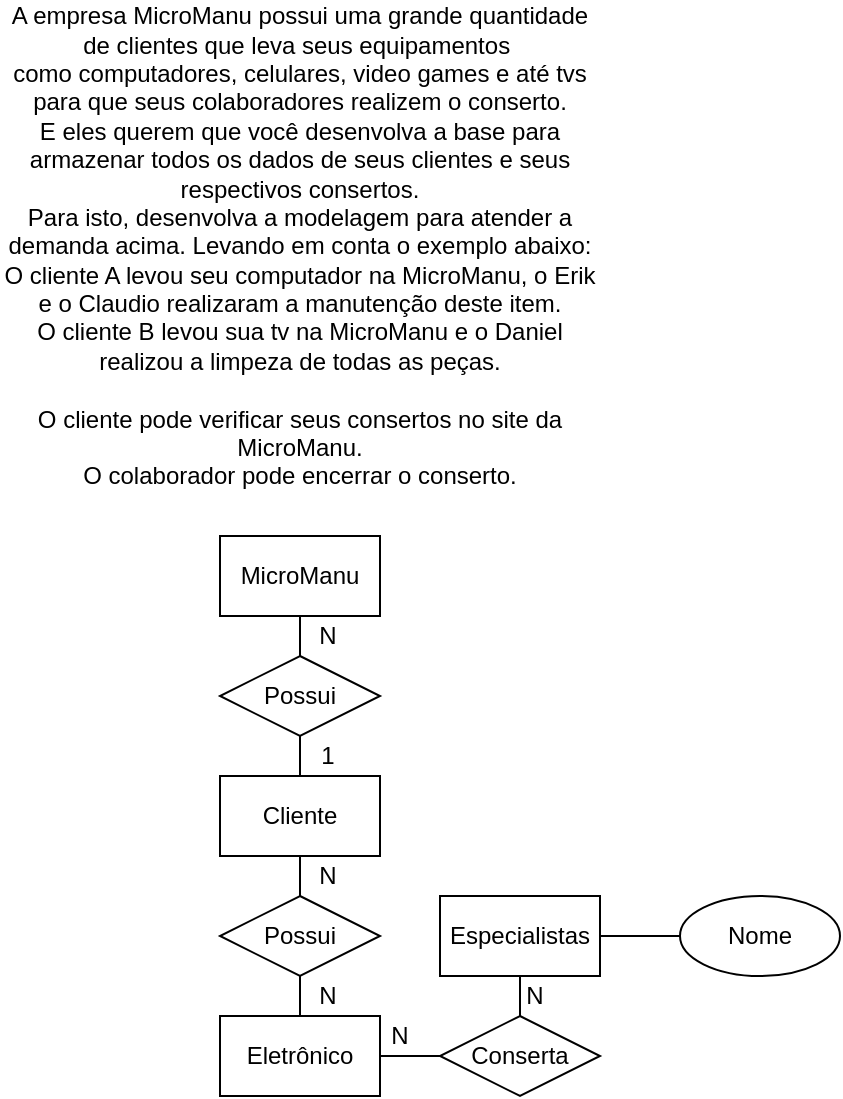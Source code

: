 <mxfile version="21.6.5" type="device">
  <diagram name="Página-1" id="k3VbwZViJ2QgE5hNcBTO">
    <mxGraphModel dx="500" dy="258" grid="1" gridSize="10" guides="1" tooltips="1" connect="1" arrows="1" fold="1" page="1" pageScale="1" pageWidth="827" pageHeight="1169" math="0" shadow="0">
      <root>
        <mxCell id="0" />
        <mxCell id="1" parent="0" />
        <mxCell id="RlS-FeVeSQCqCV9kVG_T-1" value="&lt;div&gt;﻿A empresa MicroManu possui uma grande quantidade de clientes que leva seus equipamentos&amp;nbsp;&lt;/div&gt;&lt;div&gt;como computadores, celulares, video games e até tvs para que seus colaboradores realizem o conserto.&lt;/div&gt;&lt;div&gt;E eles querem que você desenvolva a base para armazenar todos os dados de seus clientes e seus respectivos consertos.&lt;/div&gt;&lt;div&gt;Para isto, desenvolva a modelagem para atender a demanda acima. Levando em conta o exemplo abaixo:&lt;/div&gt;&lt;div&gt;O cliente A levou seu computador na MicroManu, o Erik e o Claudio realizaram a manutenção deste item.&lt;/div&gt;&lt;div&gt;O cliente B levou sua tv na MicroManu e o Daniel realizou a limpeza de todas as peças.&lt;/div&gt;&lt;div&gt;&lt;br&gt;&lt;/div&gt;&lt;div&gt;O cliente pode verificar seus consertos no site da MicroManu.&lt;/div&gt;&lt;div&gt;O colaborador pode encerrar o conserto.&lt;/div&gt;" style="text;html=1;strokeColor=none;fillColor=none;align=center;verticalAlign=middle;whiteSpace=wrap;rounded=0;" vertex="1" parent="1">
          <mxGeometry x="250" y="160" width="300" height="30" as="geometry" />
        </mxCell>
        <mxCell id="RlS-FeVeSQCqCV9kVG_T-3" style="edgeStyle=orthogonalEdgeStyle;rounded=0;orthogonalLoop=1;jettySize=auto;html=1;endArrow=none;endFill=0;" edge="1" parent="1" source="RlS-FeVeSQCqCV9kVG_T-2">
          <mxGeometry relative="1" as="geometry">
            <mxPoint x="400" y="440" as="targetPoint" />
          </mxGeometry>
        </mxCell>
        <mxCell id="RlS-FeVeSQCqCV9kVG_T-2" value="MicroManu" style="rounded=0;whiteSpace=wrap;html=1;" vertex="1" parent="1">
          <mxGeometry x="360" y="320" width="80" height="40" as="geometry" />
        </mxCell>
        <mxCell id="RlS-FeVeSQCqCV9kVG_T-4" value="Possui" style="rhombus;whiteSpace=wrap;html=1;" vertex="1" parent="1">
          <mxGeometry x="360" y="380" width="80" height="40" as="geometry" />
        </mxCell>
        <mxCell id="RlS-FeVeSQCqCV9kVG_T-21" style="edgeStyle=orthogonalEdgeStyle;rounded=0;orthogonalLoop=1;jettySize=auto;html=1;endArrow=none;endFill=0;" edge="1" parent="1" source="RlS-FeVeSQCqCV9kVG_T-5" target="RlS-FeVeSQCqCV9kVG_T-20">
          <mxGeometry relative="1" as="geometry" />
        </mxCell>
        <mxCell id="RlS-FeVeSQCqCV9kVG_T-5" value="Cliente" style="rounded=0;whiteSpace=wrap;html=1;" vertex="1" parent="1">
          <mxGeometry x="360" y="440" width="80" height="40" as="geometry" />
        </mxCell>
        <mxCell id="RlS-FeVeSQCqCV9kVG_T-6" value="N" style="text;html=1;strokeColor=none;fillColor=none;align=center;verticalAlign=middle;whiteSpace=wrap;rounded=0;" vertex="1" parent="1">
          <mxGeometry x="404" y="360" width="20" height="20" as="geometry" />
        </mxCell>
        <mxCell id="RlS-FeVeSQCqCV9kVG_T-7" value="1" style="text;html=1;strokeColor=none;fillColor=none;align=center;verticalAlign=middle;whiteSpace=wrap;rounded=0;" vertex="1" parent="1">
          <mxGeometry x="404" y="420" width="20" height="20" as="geometry" />
        </mxCell>
        <mxCell id="RlS-FeVeSQCqCV9kVG_T-13" style="edgeStyle=orthogonalEdgeStyle;rounded=0;orthogonalLoop=1;jettySize=auto;html=1;entryX=0.5;entryY=0;entryDx=0;entryDy=0;endArrow=none;endFill=0;" edge="1" parent="1" source="RlS-FeVeSQCqCV9kVG_T-11">
          <mxGeometry relative="1" as="geometry">
            <mxPoint x="510" y="565" as="targetPoint" />
          </mxGeometry>
        </mxCell>
        <mxCell id="RlS-FeVeSQCqCV9kVG_T-17" style="edgeStyle=orthogonalEdgeStyle;rounded=0;orthogonalLoop=1;jettySize=auto;html=1;endArrow=none;endFill=0;" edge="1" parent="1" source="RlS-FeVeSQCqCV9kVG_T-11">
          <mxGeometry relative="1" as="geometry">
            <mxPoint x="590" y="520" as="targetPoint" />
          </mxGeometry>
        </mxCell>
        <mxCell id="RlS-FeVeSQCqCV9kVG_T-11" value="Especialistas" style="rounded=0;whiteSpace=wrap;html=1;" vertex="1" parent="1">
          <mxGeometry x="470" y="500" width="80" height="40" as="geometry" />
        </mxCell>
        <mxCell id="RlS-FeVeSQCqCV9kVG_T-16" value="N" style="text;html=1;strokeColor=none;fillColor=none;align=center;verticalAlign=middle;whiteSpace=wrap;rounded=0;" vertex="1" parent="1">
          <mxGeometry x="505" y="540" width="25" height="20" as="geometry" />
        </mxCell>
        <mxCell id="RlS-FeVeSQCqCV9kVG_T-18" value="Nome" style="ellipse;whiteSpace=wrap;html=1;" vertex="1" parent="1">
          <mxGeometry x="590" y="500" width="80" height="40" as="geometry" />
        </mxCell>
        <mxCell id="RlS-FeVeSQCqCV9kVG_T-19" value="Possui" style="rhombus;whiteSpace=wrap;html=1;" vertex="1" parent="1">
          <mxGeometry x="360" y="500" width="80" height="40" as="geometry" />
        </mxCell>
        <mxCell id="RlS-FeVeSQCqCV9kVG_T-20" value="Eletrônico" style="rounded=0;whiteSpace=wrap;html=1;" vertex="1" parent="1">
          <mxGeometry x="360" y="560" width="80" height="40" as="geometry" />
        </mxCell>
        <mxCell id="RlS-FeVeSQCqCV9kVG_T-22" value="N" style="text;html=1;strokeColor=none;fillColor=none;align=center;verticalAlign=middle;whiteSpace=wrap;rounded=0;" vertex="1" parent="1">
          <mxGeometry x="404" y="480" width="20" height="20" as="geometry" />
        </mxCell>
        <mxCell id="RlS-FeVeSQCqCV9kVG_T-23" value="N" style="text;html=1;strokeColor=none;fillColor=none;align=center;verticalAlign=middle;whiteSpace=wrap;rounded=0;" vertex="1" parent="1">
          <mxGeometry x="404" y="540" width="20" height="20" as="geometry" />
        </mxCell>
        <mxCell id="RlS-FeVeSQCqCV9kVG_T-26" style="edgeStyle=orthogonalEdgeStyle;rounded=0;orthogonalLoop=1;jettySize=auto;html=1;exitX=0;exitY=1;exitDx=0;exitDy=0;endArrow=none;endFill=0;" edge="1" parent="1" source="RlS-FeVeSQCqCV9kVG_T-25">
          <mxGeometry relative="1" as="geometry">
            <mxPoint x="470" y="580.095" as="targetPoint" />
          </mxGeometry>
        </mxCell>
        <mxCell id="RlS-FeVeSQCqCV9kVG_T-25" value="N" style="text;html=1;strokeColor=none;fillColor=none;align=center;verticalAlign=middle;whiteSpace=wrap;rounded=0;" vertex="1" parent="1">
          <mxGeometry x="440" y="560" width="20" height="20" as="geometry" />
        </mxCell>
        <mxCell id="RlS-FeVeSQCqCV9kVG_T-28" value="Conserta" style="rhombus;whiteSpace=wrap;html=1;" vertex="1" parent="1">
          <mxGeometry x="470" y="560" width="80" height="40" as="geometry" />
        </mxCell>
      </root>
    </mxGraphModel>
  </diagram>
</mxfile>
